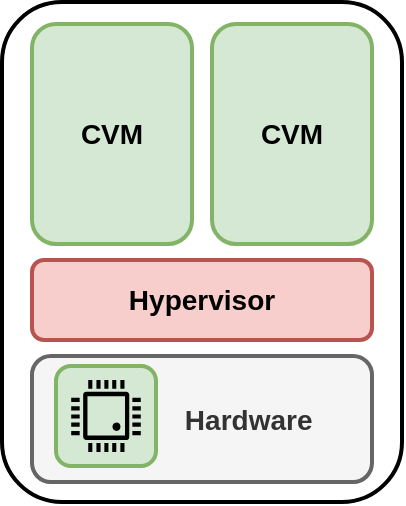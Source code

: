 <mxfile version="24.7.8">
  <diagram name="Page-1" id="YTvWYhiQwCI1SBikB5JT">
    <mxGraphModel dx="810" dy="573" grid="1" gridSize="10" guides="1" tooltips="1" connect="1" arrows="1" fold="1" page="1" pageScale="1" pageWidth="1600" pageHeight="900" math="0" shadow="0">
      <root>
        <mxCell id="0" />
        <mxCell id="1" parent="0" />
        <mxCell id="RmPfiGbyRmB0sXnVz50T-1" value="" style="rounded=1;whiteSpace=wrap;html=1;strokeWidth=2;fontStyle=1;fontSize=14;" parent="1" vertex="1">
          <mxGeometry x="360" y="210" width="200" height="250" as="geometry" />
        </mxCell>
        <mxCell id="RmPfiGbyRmB0sXnVz50T-2" value="&amp;nbsp; &amp;nbsp; &amp;nbsp; &amp;nbsp; &amp;nbsp; &amp;nbsp; Hardware" style="rounded=1;whiteSpace=wrap;html=1;fillColor=#f5f5f5;strokeColor=#666666;strokeWidth=2;fontStyle=1;fontSize=14;fontColor=#333333;" parent="1" vertex="1">
          <mxGeometry x="375" y="387" width="170" height="63" as="geometry" />
        </mxCell>
        <mxCell id="RmPfiGbyRmB0sXnVz50T-4" value="CVM" style="rounded=1;whiteSpace=wrap;html=1;fillColor=#d5e8d4;strokeColor=#82b366;strokeWidth=2;fontStyle=1;fontSize=14;" parent="1" vertex="1">
          <mxGeometry x="375" y="221" width="80" height="110" as="geometry" />
        </mxCell>
        <mxCell id="RmPfiGbyRmB0sXnVz50T-5" value="Hypervisor" style="rounded=1;whiteSpace=wrap;html=1;fillColor=#f8cecc;strokeColor=#b85450;strokeWidth=2;fontStyle=1;fontSize=14;" parent="1" vertex="1">
          <mxGeometry x="375" y="339" width="170" height="40" as="geometry" />
        </mxCell>
        <mxCell id="RmPfiGbyRmB0sXnVz50T-6" value="CVM" style="rounded=1;whiteSpace=wrap;html=1;fillColor=#d5e8d4;strokeColor=#82b366;strokeWidth=2;fontStyle=1;fontSize=14;" parent="1" vertex="1">
          <mxGeometry x="465" y="221" width="80" height="110" as="geometry" />
        </mxCell>
        <mxCell id="Y04_oYe21r4ZlVcI8CNz-4" value="" style="group" vertex="1" connectable="0" parent="1">
          <mxGeometry x="387" y="392" width="50" height="50" as="geometry" />
        </mxCell>
        <mxCell id="Y04_oYe21r4ZlVcI8CNz-3" value="" style="rounded=1;whiteSpace=wrap;html=1;fillColor=#d5e8d4;strokeColor=#82b366;strokeWidth=2;fontStyle=1;fontSize=14;" vertex="1" parent="Y04_oYe21r4ZlVcI8CNz-4">
          <mxGeometry width="50" height="50" as="geometry" />
        </mxCell>
        <mxCell id="Y04_oYe21r4ZlVcI8CNz-2" value="" style="pointerEvents=1;shadow=0;dashed=0;html=1;strokeColor=none;fillColor=#000000;labelPosition=center;verticalLabelPosition=bottom;verticalAlign=top;align=center;outlineConnect=0;shape=mxgraph.veeam.cpu;" vertex="1" parent="Y04_oYe21r4ZlVcI8CNz-4">
          <mxGeometry x="7.6" y="7.05" width="34.8" height="35.9" as="geometry" />
        </mxCell>
      </root>
    </mxGraphModel>
  </diagram>
</mxfile>
